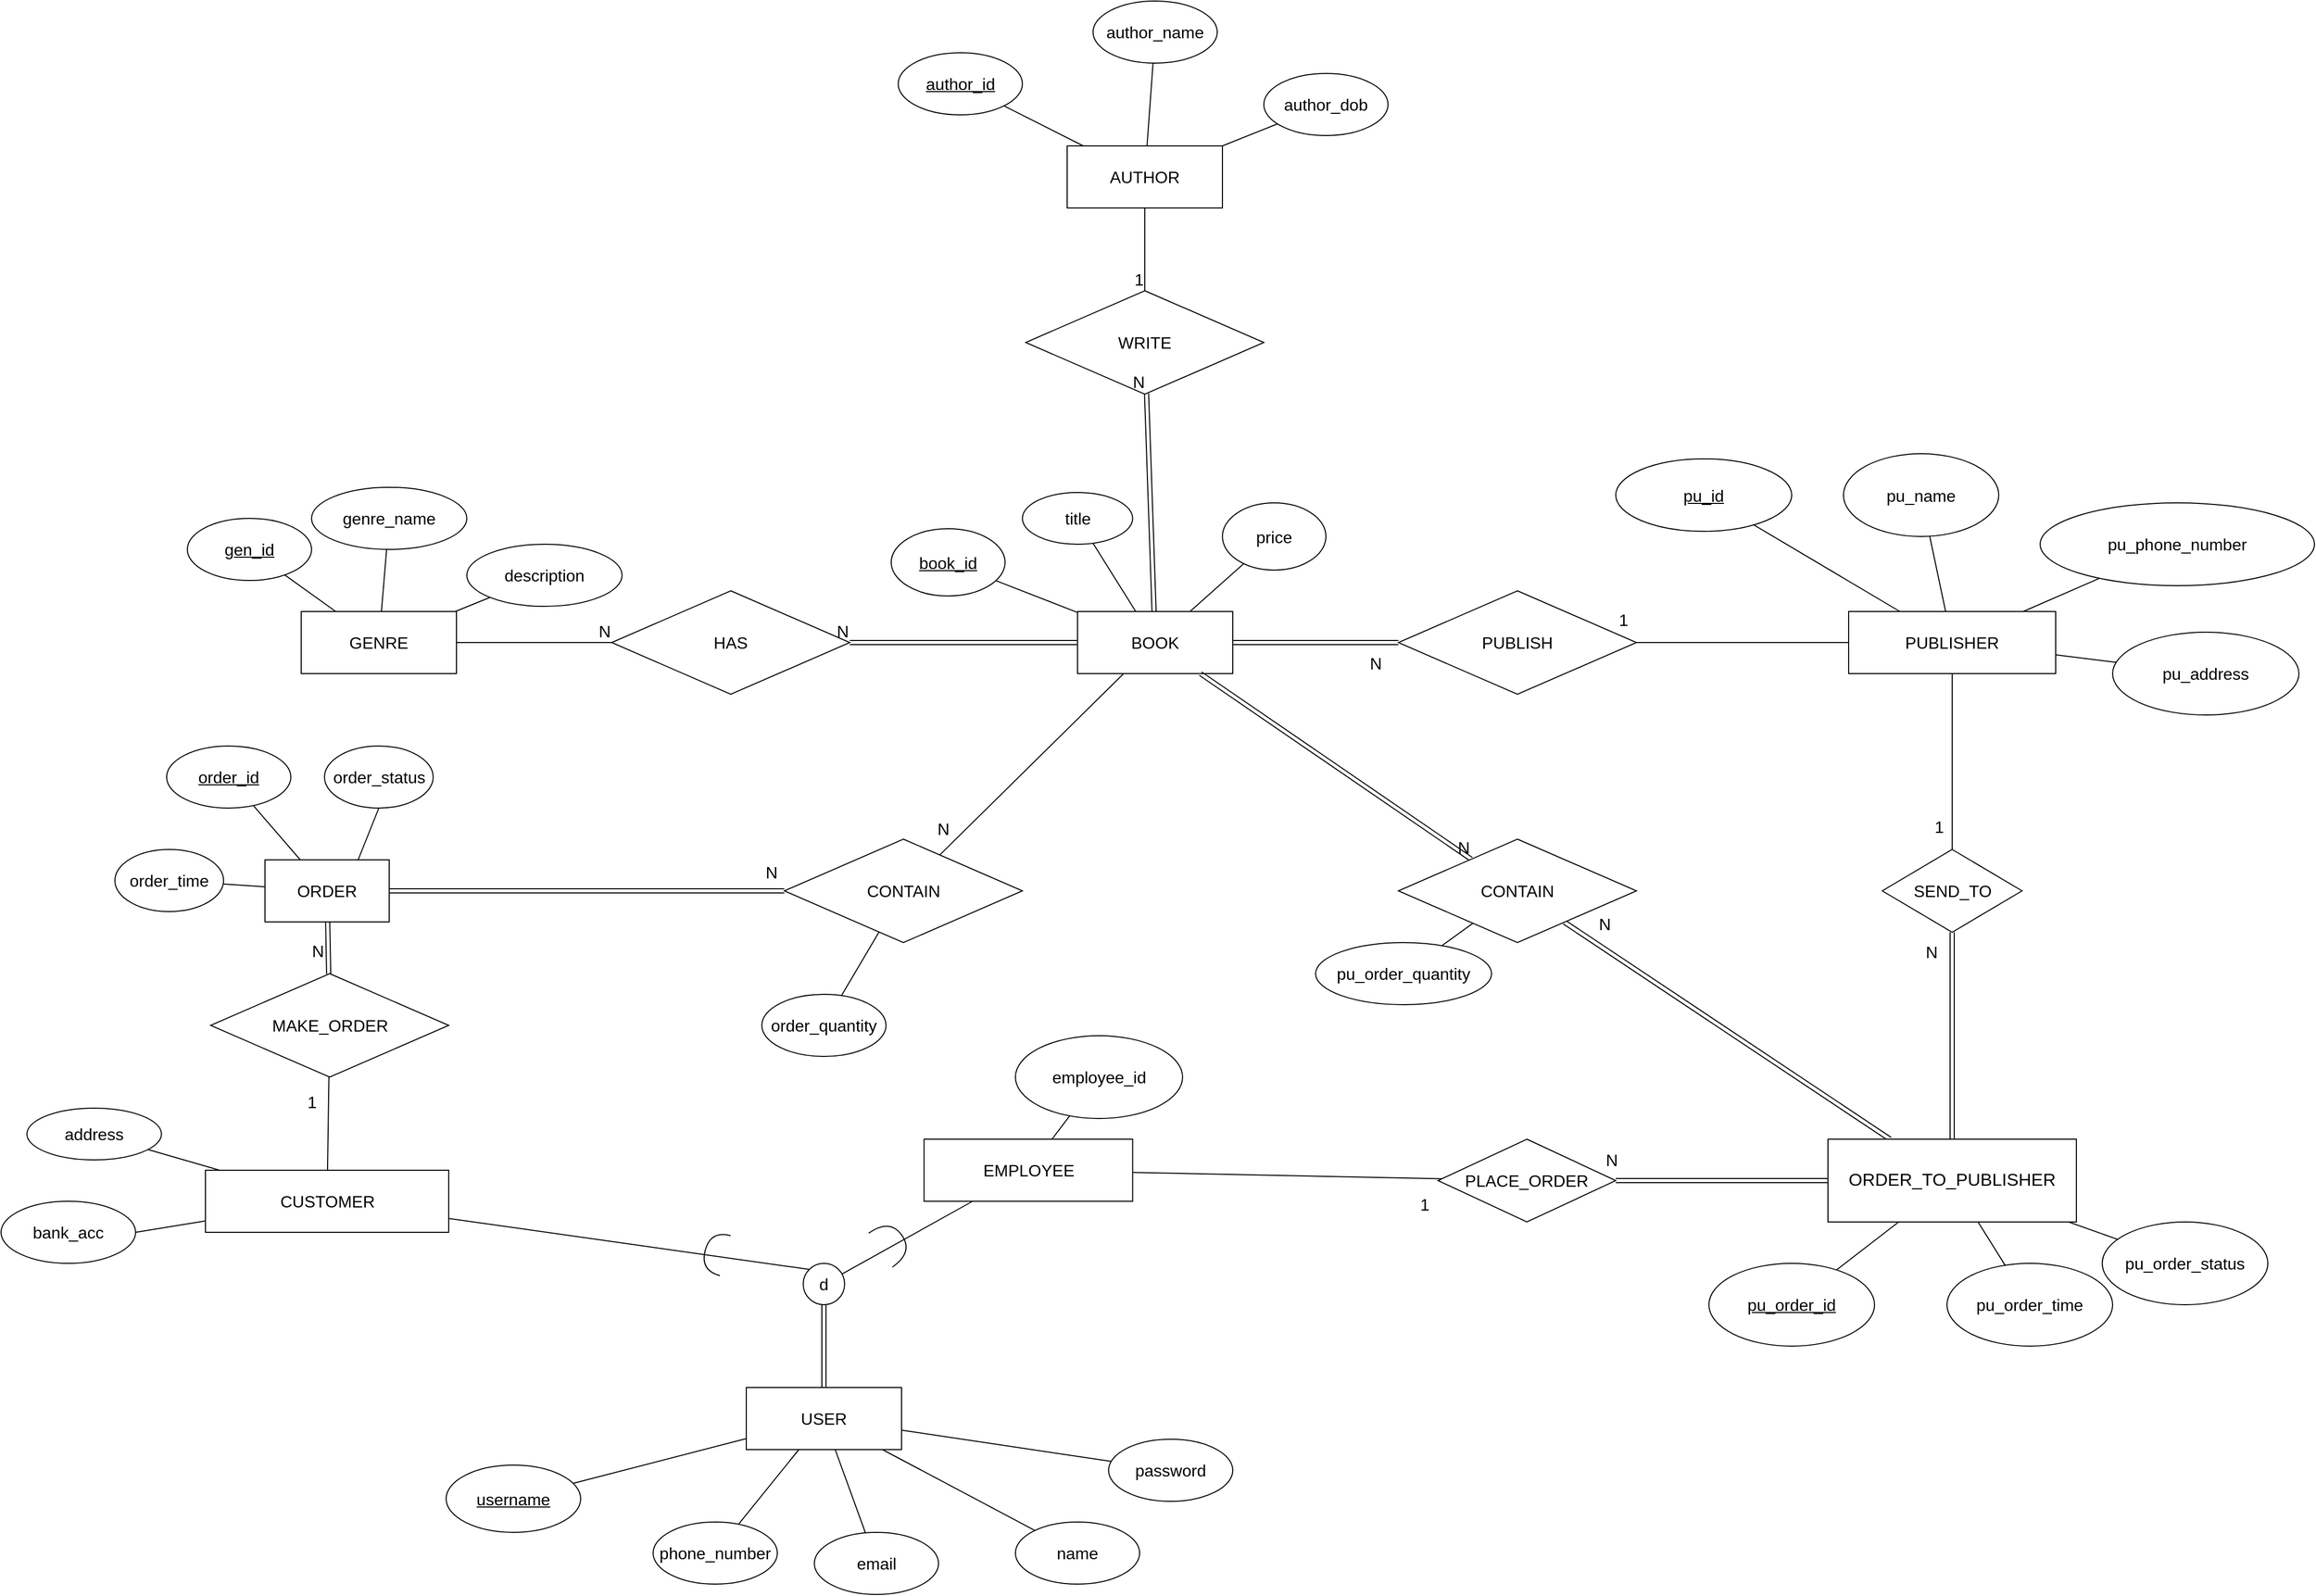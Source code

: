 <mxfile version="24.7.17">
  <diagram name="Page-1" id="CLlneZ40QcNzZ37yAoJ6">
    <mxGraphModel dx="6450" dy="3265" grid="1" gridSize="10" guides="1" tooltips="1" connect="1" arrows="1" fold="1" page="1" pageScale="1" pageWidth="850" pageHeight="1100" math="0" shadow="0">
      <root>
        <mxCell id="0" />
        <mxCell id="1" parent="0" />
        <mxCell id="etK1-6Y7ytb_AL0YdH5e-2" value="&lt;font style=&quot;font-size: 16px;&quot;&gt;BOOK&lt;/font&gt;" style="rounded=0;whiteSpace=wrap;html=1;fontSize=16;" parent="1" vertex="1">
          <mxGeometry x="-2720" y="-890" width="150" height="60" as="geometry" />
        </mxCell>
        <mxCell id="etK1-6Y7ytb_AL0YdH5e-3" value="&lt;u style=&quot;font-size: 16px;&quot;&gt;&lt;font style=&quot;font-size: 16px;&quot;&gt;book_id&lt;/font&gt;&lt;/u&gt;" style="ellipse;whiteSpace=wrap;html=1;fontSize=16;" parent="1" vertex="1">
          <mxGeometry x="-2900" y="-970" width="110" height="65" as="geometry" />
        </mxCell>
        <mxCell id="X86Ci_hZSHLNlB6S4itW-1" value="" style="endArrow=none;html=1;rounded=0;fontSize=16;" parent="1" source="etK1-6Y7ytb_AL0YdH5e-3" target="etK1-6Y7ytb_AL0YdH5e-2" edge="1">
          <mxGeometry width="50" height="50" relative="1" as="geometry">
            <mxPoint x="-2868.49" y="-830" as="sourcePoint" />
            <mxPoint x="-2818.49" y="-880" as="targetPoint" />
          </mxGeometry>
        </mxCell>
        <mxCell id="X86Ci_hZSHLNlB6S4itW-2" value="&lt;font style=&quot;font-size: 16px;&quot;&gt;title&lt;/font&gt;" style="ellipse;whiteSpace=wrap;html=1;fontSize=16;" parent="1" vertex="1">
          <mxGeometry x="-2773.25" y="-1005" width="106.51" height="50" as="geometry" />
        </mxCell>
        <mxCell id="X86Ci_hZSHLNlB6S4itW-3" value="" style="endArrow=none;html=1;rounded=0;fontSize=16;" parent="1" source="X86Ci_hZSHLNlB6S4itW-2" target="etK1-6Y7ytb_AL0YdH5e-2" edge="1">
          <mxGeometry width="50" height="50" relative="1" as="geometry">
            <mxPoint x="-2777.49" y="-979" as="sourcePoint" />
            <mxPoint x="-2698.49" y="-920" as="targetPoint" />
          </mxGeometry>
        </mxCell>
        <mxCell id="X86Ci_hZSHLNlB6S4itW-4" value="&lt;span style=&quot;font-size: 16px;&quot;&gt;price&lt;/span&gt;" style="ellipse;whiteSpace=wrap;html=1;fontSize=16;" parent="1" vertex="1">
          <mxGeometry x="-2580" y="-995" width="100" height="65" as="geometry" />
        </mxCell>
        <mxCell id="X86Ci_hZSHLNlB6S4itW-9" value="" style="endArrow=none;html=1;rounded=0;fontSize=16;" parent="1" source="X86Ci_hZSHLNlB6S4itW-4" target="etK1-6Y7ytb_AL0YdH5e-2" edge="1">
          <mxGeometry width="50" height="50" relative="1" as="geometry">
            <mxPoint x="-2678.49" y="-1010" as="sourcePoint" />
            <mxPoint x="-2660.49" y="-920" as="targetPoint" />
          </mxGeometry>
        </mxCell>
        <mxCell id="X86Ci_hZSHLNlB6S4itW-12" value="&lt;font style=&quot;font-size: 16px;&quot;&gt;AUTHOR&lt;/font&gt;" style="rounded=0;whiteSpace=wrap;html=1;fontSize=16;" parent="1" vertex="1">
          <mxGeometry x="-2730" y="-1340" width="150" height="60" as="geometry" />
        </mxCell>
        <mxCell id="MzxTkG-mtZ2UojvQ5B0x-26" style="edgeStyle=none;shape=connector;rounded=0;orthogonalLoop=1;jettySize=auto;html=1;strokeColor=default;align=center;verticalAlign=middle;fontFamily=Helvetica;fontSize=11;fontColor=default;labelBackgroundColor=default;endArrow=none;" parent="1" target="MzxTkG-mtZ2UojvQ5B0x-25" edge="1">
          <mxGeometry relative="1" as="geometry">
            <mxPoint x="-1790" y="-850" as="sourcePoint" />
          </mxGeometry>
        </mxCell>
        <mxCell id="X86Ci_hZSHLNlB6S4itW-13" value="&lt;font style=&quot;font-size: 16px;&quot;&gt;PUBLISHER&lt;/font&gt;" style="rounded=0;whiteSpace=wrap;html=1;fontSize=16;" parent="1" vertex="1">
          <mxGeometry x="-1975" y="-890" width="200" height="60" as="geometry" />
        </mxCell>
        <mxCell id="MzxTkG-mtZ2UojvQ5B0x-29" style="edgeStyle=none;shape=connector;rounded=0;orthogonalLoop=1;jettySize=auto;html=1;strokeColor=default;align=center;verticalAlign=middle;fontFamily=Helvetica;fontSize=11;fontColor=default;labelBackgroundColor=default;endArrow=none;" parent="1" source="X86Ci_hZSHLNlB6S4itW-14" target="MzxTkG-mtZ2UojvQ5B0x-28" edge="1">
          <mxGeometry relative="1" as="geometry" />
        </mxCell>
        <mxCell id="X86Ci_hZSHLNlB6S4itW-14" value="&lt;font style=&quot;font-size: 16px;&quot;&gt;GENRE&lt;/font&gt;" style="rounded=0;whiteSpace=wrap;html=1;fontSize=16;" parent="1" vertex="1">
          <mxGeometry x="-3470" y="-890" width="150" height="60" as="geometry" />
        </mxCell>
        <mxCell id="X86Ci_hZSHLNlB6S4itW-19" value="&lt;u style=&quot;font-size: 16px;&quot;&gt;&lt;font style=&quot;font-size: 16px;&quot;&gt;author_id&lt;/font&gt;&lt;/u&gt;" style="ellipse;whiteSpace=wrap;html=1;fontSize=16;" parent="1" vertex="1">
          <mxGeometry x="-2893.25" y="-1430" width="120" height="60" as="geometry" />
        </mxCell>
        <mxCell id="X86Ci_hZSHLNlB6S4itW-20" value="author_name" style="ellipse;whiteSpace=wrap;html=1;fontSize=16;" parent="1" vertex="1">
          <mxGeometry x="-2705" y="-1480" width="120" height="60" as="geometry" />
        </mxCell>
        <mxCell id="X86Ci_hZSHLNlB6S4itW-21" value="&lt;font style=&quot;font-size: 16px;&quot;&gt;author_dob&lt;/font&gt;" style="ellipse;whiteSpace=wrap;html=1;fontSize=16;" parent="1" vertex="1">
          <mxGeometry x="-2540" y="-1410" width="120" height="60" as="geometry" />
        </mxCell>
        <mxCell id="X86Ci_hZSHLNlB6S4itW-22" value="" style="endArrow=none;html=1;rounded=0;fontSize=16;" parent="1" source="X86Ci_hZSHLNlB6S4itW-19" target="X86Ci_hZSHLNlB6S4itW-12" edge="1">
          <mxGeometry width="50" height="50" relative="1" as="geometry">
            <mxPoint x="-1931.51" y="-1080" as="sourcePoint" />
            <mxPoint x="-1991.51" y="-1065" as="targetPoint" />
          </mxGeometry>
        </mxCell>
        <mxCell id="X86Ci_hZSHLNlB6S4itW-24" value="" style="endArrow=none;html=1;rounded=0;fontSize=16;" parent="1" source="X86Ci_hZSHLNlB6S4itW-20" target="X86Ci_hZSHLNlB6S4itW-12" edge="1">
          <mxGeometry width="50" height="50" relative="1" as="geometry">
            <mxPoint x="-1891.51" y="-920" as="sourcePoint" />
            <mxPoint x="-1801.51" y="-850" as="targetPoint" />
          </mxGeometry>
        </mxCell>
        <mxCell id="X86Ci_hZSHLNlB6S4itW-25" value="" style="endArrow=none;html=1;rounded=0;fontSize=16;" parent="1" source="X86Ci_hZSHLNlB6S4itW-21" target="X86Ci_hZSHLNlB6S4itW-12" edge="1">
          <mxGeometry width="50" height="50" relative="1" as="geometry">
            <mxPoint x="-1721.51" y="-930" as="sourcePoint" />
            <mxPoint x="-1724.51" y="-880" as="targetPoint" />
          </mxGeometry>
        </mxCell>
        <mxCell id="X86Ci_hZSHLNlB6S4itW-26" value="&lt;span style=&quot;font-size: 16px;&quot;&gt;&lt;u style=&quot;font-size: 16px;&quot;&gt;pu_id&lt;/u&gt;&lt;/span&gt;" style="ellipse;whiteSpace=wrap;html=1;fontSize=16;" parent="1" vertex="1">
          <mxGeometry x="-2200" y="-1037.5" width="170" height="70" as="geometry" />
        </mxCell>
        <mxCell id="X86Ci_hZSHLNlB6S4itW-27" value="" style="endArrow=none;html=1;rounded=0;fontSize=16;" parent="1" source="X86Ci_hZSHLNlB6S4itW-26" target="X86Ci_hZSHLNlB6S4itW-13" edge="1">
          <mxGeometry width="50" height="50" relative="1" as="geometry">
            <mxPoint x="-2801.75" y="-1750" as="sourcePoint" />
            <mxPoint x="-2711.75" y="-1680" as="targetPoint" />
          </mxGeometry>
        </mxCell>
        <mxCell id="X86Ci_hZSHLNlB6S4itW-28" value="&lt;font style=&quot;font-size: 16px;&quot;&gt;pu_name&lt;/font&gt;" style="ellipse;whiteSpace=wrap;html=1;fontSize=16;" parent="1" vertex="1">
          <mxGeometry x="-1980" y="-1042.5" width="150" height="80" as="geometry" />
        </mxCell>
        <mxCell id="X86Ci_hZSHLNlB6S4itW-29" value="&lt;font style=&quot;font-size: 16px;&quot;&gt;&lt;u style=&quot;font-size: 16px;&quot;&gt;gen_id&lt;/u&gt;&lt;/font&gt;" style="ellipse;whiteSpace=wrap;html=1;fontSize=16;" parent="1" vertex="1">
          <mxGeometry x="-3580" y="-980" width="120" height="60" as="geometry" />
        </mxCell>
        <mxCell id="X86Ci_hZSHLNlB6S4itW-30" value="&lt;span style=&quot;font-size: 16px;&quot;&gt;pu_phone_number&lt;/span&gt;" style="ellipse;whiteSpace=wrap;html=1;fontSize=16;" parent="1" vertex="1">
          <mxGeometry x="-1790" y="-995" width="265" height="80" as="geometry" />
        </mxCell>
        <mxCell id="X86Ci_hZSHLNlB6S4itW-33" value="" style="endArrow=none;html=1;rounded=0;fontSize=16;" parent="1" source="X86Ci_hZSHLNlB6S4itW-28" target="X86Ci_hZSHLNlB6S4itW-13" edge="1">
          <mxGeometry width="50" height="50" relative="1" as="geometry">
            <mxPoint x="-2776.75" y="-1370" as="sourcePoint" />
            <mxPoint x="-2721.75" y="-1390" as="targetPoint" />
          </mxGeometry>
        </mxCell>
        <mxCell id="X86Ci_hZSHLNlB6S4itW-34" value="" style="endArrow=none;html=1;rounded=0;fontSize=16;" parent="1" source="X86Ci_hZSHLNlB6S4itW-30" target="X86Ci_hZSHLNlB6S4itW-13" edge="1">
          <mxGeometry width="50" height="50" relative="1" as="geometry">
            <mxPoint x="-2060" y="-450" as="sourcePoint" />
            <mxPoint x="-2631.75" y="-1280" as="targetPoint" />
          </mxGeometry>
        </mxCell>
        <mxCell id="X86Ci_hZSHLNlB6S4itW-35" value="" style="endArrow=none;html=1;rounded=0;fontSize=16;" parent="1" source="X86Ci_hZSHLNlB6S4itW-29" target="X86Ci_hZSHLNlB6S4itW-14" edge="1">
          <mxGeometry width="50" height="50" relative="1" as="geometry">
            <mxPoint x="-3430" y="-1155" as="sourcePoint" />
            <mxPoint x="-3490" y="-1140" as="targetPoint" />
          </mxGeometry>
        </mxCell>
        <mxCell id="X86Ci_hZSHLNlB6S4itW-36" value="&lt;font style=&quot;font-size: 16px;&quot;&gt;description&lt;/font&gt;" style="ellipse;whiteSpace=wrap;html=1;fontSize=16;" parent="1" vertex="1">
          <mxGeometry x="-3310" y="-955" width="150" height="60" as="geometry" />
        </mxCell>
        <mxCell id="X86Ci_hZSHLNlB6S4itW-44" value="&lt;font style=&quot;font-size: 16px;&quot;&gt;WRITE&lt;/font&gt;" style="shape=rhombus;perimeter=rhombusPerimeter;whiteSpace=wrap;html=1;align=center;fontSize=16;" parent="1" vertex="1">
          <mxGeometry x="-2770" y="-1200" width="230" height="100" as="geometry" />
        </mxCell>
        <mxCell id="X86Ci_hZSHLNlB6S4itW-37" value="" style="endArrow=none;html=1;rounded=0;fontSize=16;" parent="1" source="X86Ci_hZSHLNlB6S4itW-36" target="X86Ci_hZSHLNlB6S4itW-14" edge="1">
          <mxGeometry width="50" height="50" relative="1" as="geometry">
            <mxPoint x="-3510" y="-937" as="sourcePoint" />
            <mxPoint x="-3450" y="-865" as="targetPoint" />
          </mxGeometry>
        </mxCell>
        <mxCell id="X86Ci_hZSHLNlB6S4itW-46" value="" style="endArrow=none;html=1;rounded=0;fontSize=16;" parent="1" source="X86Ci_hZSHLNlB6S4itW-12" target="X86Ci_hZSHLNlB6S4itW-44" edge="1">
          <mxGeometry relative="1" as="geometry">
            <mxPoint x="-2250" y="-680" as="sourcePoint" />
            <mxPoint x="-2090" y="-680" as="targetPoint" />
          </mxGeometry>
        </mxCell>
        <mxCell id="X86Ci_hZSHLNlB6S4itW-47" value="1" style="resizable=0;html=1;whiteSpace=wrap;align=right;verticalAlign=bottom;fontSize=16;" parent="X86Ci_hZSHLNlB6S4itW-46" connectable="0" vertex="1">
          <mxGeometry x="1" relative="1" as="geometry" />
        </mxCell>
        <mxCell id="X86Ci_hZSHLNlB6S4itW-48" value="" style="shape=link;html=1;rounded=0;fontSize=16;" parent="1" source="etK1-6Y7ytb_AL0YdH5e-2" target="X86Ci_hZSHLNlB6S4itW-44" edge="1">
          <mxGeometry relative="1" as="geometry">
            <mxPoint x="-2510" y="-630" as="sourcePoint" />
            <mxPoint x="-2350" y="-630" as="targetPoint" />
          </mxGeometry>
        </mxCell>
        <mxCell id="X86Ci_hZSHLNlB6S4itW-49" value="N" style="resizable=0;html=1;whiteSpace=wrap;align=right;verticalAlign=bottom;fontSize=16;" parent="X86Ci_hZSHLNlB6S4itW-48" connectable="0" vertex="1">
          <mxGeometry x="1" relative="1" as="geometry" />
        </mxCell>
        <mxCell id="Zm254rGA1JH3abEI71Ci-17" value="" style="endArrow=none;html=1;rounded=0;fontSize=16;" parent="1" source="MzxTkG-mtZ2UojvQ5B0x-8" target="Zm254rGA1JH3abEI71Ci-15" edge="1">
          <mxGeometry relative="1" as="geometry">
            <mxPoint x="-3507.227" y="-600" as="sourcePoint" />
            <mxPoint x="-3294.193" y="-480" as="targetPoint" />
          </mxGeometry>
        </mxCell>
        <mxCell id="Zm254rGA1JH3abEI71Ci-15" value="&lt;span style=&quot;font-size: 16px;&quot;&gt;&lt;span style=&quot;font-size: 16px;&quot;&gt;order_time&lt;/span&gt;&lt;/span&gt;" style="ellipse;whiteSpace=wrap;html=1;fontSize=16;" parent="1" vertex="1">
          <mxGeometry x="-3650" y="-660" width="105" height="60" as="geometry" />
        </mxCell>
        <mxCell id="Vw9iUM8nYpeJwZ6kVrFT-1" value="&lt;font style=&quot;font-size: 16px;&quot;&gt;PUBLISH&lt;/font&gt;" style="shape=rhombus;perimeter=rhombusPerimeter;whiteSpace=wrap;html=1;align=center;fontSize=16;" parent="1" vertex="1">
          <mxGeometry x="-2410" y="-910" width="230" height="100" as="geometry" />
        </mxCell>
        <mxCell id="Vw9iUM8nYpeJwZ6kVrFT-4" value="" style="endArrow=none;html=1;rounded=0;fontSize=16;" parent="1" source="X86Ci_hZSHLNlB6S4itW-13" target="Vw9iUM8nYpeJwZ6kVrFT-1" edge="1">
          <mxGeometry relative="1" as="geometry">
            <mxPoint x="-2580" y="-1290" as="sourcePoint" />
            <mxPoint x="-2840" y="-1270" as="targetPoint" />
          </mxGeometry>
        </mxCell>
        <mxCell id="Vw9iUM8nYpeJwZ6kVrFT-5" value="1" style="resizable=0;html=1;whiteSpace=wrap;align=right;verticalAlign=bottom;fontSize=16;" parent="Vw9iUM8nYpeJwZ6kVrFT-4" connectable="0" vertex="1">
          <mxGeometry x="1" relative="1" as="geometry">
            <mxPoint x="-7" y="-11" as="offset" />
          </mxGeometry>
        </mxCell>
        <mxCell id="Vw9iUM8nYpeJwZ6kVrFT-6" value="&lt;font style=&quot;font-size: 16px;&quot;&gt;HAS&lt;/font&gt;" style="shape=rhombus;perimeter=rhombusPerimeter;whiteSpace=wrap;html=1;align=center;fontSize=16;" parent="1" vertex="1">
          <mxGeometry x="-3170" y="-910" width="230" height="100" as="geometry" />
        </mxCell>
        <mxCell id="Vw9iUM8nYpeJwZ6kVrFT-7" value="" style="shape=link;html=1;rounded=0;exitX=0;exitY=0.5;exitDx=0;exitDy=0;fontSize=16;" parent="1" source="etK1-6Y7ytb_AL0YdH5e-2" target="Vw9iUM8nYpeJwZ6kVrFT-6" edge="1">
          <mxGeometry relative="1" as="geometry">
            <mxPoint x="-2635" y="-820" as="sourcePoint" />
            <mxPoint x="-2635" y="-770" as="targetPoint" />
          </mxGeometry>
        </mxCell>
        <mxCell id="Vw9iUM8nYpeJwZ6kVrFT-8" value="N" style="resizable=0;html=1;whiteSpace=wrap;align=right;verticalAlign=bottom;fontSize=16;" parent="Vw9iUM8nYpeJwZ6kVrFT-7" connectable="0" vertex="1">
          <mxGeometry x="1" relative="1" as="geometry" />
        </mxCell>
        <mxCell id="Vw9iUM8nYpeJwZ6kVrFT-12" value="" style="endArrow=none;html=1;rounded=0;exitX=1;exitY=0.5;exitDx=0;exitDy=0;entryX=0;entryY=0.5;entryDx=0;entryDy=0;fontSize=16;" parent="1" source="X86Ci_hZSHLNlB6S4itW-14" target="Vw9iUM8nYpeJwZ6kVrFT-6" edge="1">
          <mxGeometry relative="1" as="geometry">
            <mxPoint x="-3340" y="-650" as="sourcePoint" />
            <mxPoint x="-3180" y="-650" as="targetPoint" />
          </mxGeometry>
        </mxCell>
        <mxCell id="Vw9iUM8nYpeJwZ6kVrFT-13" value="N" style="resizable=0;html=1;whiteSpace=wrap;align=right;verticalAlign=bottom;fontSize=16;" parent="Vw9iUM8nYpeJwZ6kVrFT-12" connectable="0" vertex="1">
          <mxGeometry x="1" relative="1" as="geometry" />
        </mxCell>
        <mxCell id="Vw9iUM8nYpeJwZ6kVrFT-15" value="" style="shape=link;html=1;rounded=0;fontSize=16;" parent="1" source="etK1-6Y7ytb_AL0YdH5e-2" target="Vw9iUM8nYpeJwZ6kVrFT-1" edge="1">
          <mxGeometry relative="1" as="geometry">
            <mxPoint x="-2780" y="-950" as="sourcePoint" />
            <mxPoint x="-2620" y="-950" as="targetPoint" />
          </mxGeometry>
        </mxCell>
        <mxCell id="Vw9iUM8nYpeJwZ6kVrFT-16" value="N" style="resizable=0;html=1;whiteSpace=wrap;align=right;verticalAlign=bottom;fontSize=16;" parent="Vw9iUM8nYpeJwZ6kVrFT-15" connectable="0" vertex="1">
          <mxGeometry x="1" relative="1" as="geometry">
            <mxPoint x="-15" y="31" as="offset" />
          </mxGeometry>
        </mxCell>
        <mxCell id="Vw9iUM8nYpeJwZ6kVrFT-22" value="" style="shape=link;html=1;rounded=0;fontSize=16;" parent="1" source="MzxTkG-mtZ2UojvQ5B0x-8" target="MzxTkG-mtZ2UojvQ5B0x-14" edge="1">
          <mxGeometry relative="1" as="geometry">
            <mxPoint x="-3414.938" y="-600" as="sourcePoint" />
            <mxPoint x="-3439.048" y="-508.095" as="targetPoint" />
          </mxGeometry>
        </mxCell>
        <mxCell id="Vw9iUM8nYpeJwZ6kVrFT-23" value="N" style="resizable=0;html=1;whiteSpace=wrap;align=right;verticalAlign=bottom;fontSize=16;" parent="Vw9iUM8nYpeJwZ6kVrFT-22" connectable="0" vertex="1">
          <mxGeometry x="1" relative="1" as="geometry">
            <mxPoint x="-3" y="-11" as="offset" />
          </mxGeometry>
        </mxCell>
        <mxCell id="Vw9iUM8nYpeJwZ6kVrFT-25" value="" style="endArrow=none;html=1;rounded=0;fontSize=16;" parent="1" source="X86Ci_hZSHLNlB6S4itW-16" target="MzxTkG-mtZ2UojvQ5B0x-14" edge="1">
          <mxGeometry relative="1" as="geometry">
            <mxPoint x="-3423.36" y="-360" as="sourcePoint" />
            <mxPoint x="-3445" y="-430" as="targetPoint" />
          </mxGeometry>
        </mxCell>
        <mxCell id="Vw9iUM8nYpeJwZ6kVrFT-26" value="1" style="resizable=0;html=1;whiteSpace=wrap;align=right;verticalAlign=bottom;fontSize=16;" parent="Vw9iUM8nYpeJwZ6kVrFT-25" connectable="0" vertex="1">
          <mxGeometry x="1" relative="1" as="geometry">
            <mxPoint x="-10" y="36" as="offset" />
          </mxGeometry>
        </mxCell>
        <mxCell id="Vw9iUM8nYpeJwZ6kVrFT-29" value="&lt;font style=&quot;font-size: 16px;&quot;&gt;CONTAIN&lt;/font&gt;" style="shape=rhombus;perimeter=rhombusPerimeter;whiteSpace=wrap;html=1;align=center;fontSize=16;" parent="1" vertex="1">
          <mxGeometry x="-3003.25" y="-670" width="230" height="100" as="geometry" />
        </mxCell>
        <mxCell id="X86Ci_hZSHLNlB6S4itW-15" value="&lt;font style=&quot;font-size: 16px;&quot;&gt;USER&lt;/font&gt;" style="rounded=0;whiteSpace=wrap;html=1;fontSize=16;" parent="1" vertex="1">
          <mxGeometry x="-3040" y="-140" width="150" height="60" as="geometry" />
        </mxCell>
        <mxCell id="X86Ci_hZSHLNlB6S4itW-16" value="&lt;font style=&quot;font-size: 16px;&quot;&gt;CUSTOMER&lt;/font&gt;" style="rounded=0;whiteSpace=wrap;html=1;fontSize=16;" parent="1" vertex="1">
          <mxGeometry x="-3562.5" y="-350" width="235" height="60" as="geometry" />
        </mxCell>
        <mxCell id="X86Ci_hZSHLNlB6S4itW-17" value="&lt;font style=&quot;font-size: 16px;&quot;&gt;EMPLOYEE&lt;/font&gt;" style="rounded=0;whiteSpace=wrap;html=1;fontSize=16;" parent="1" vertex="1">
          <mxGeometry x="-2868.25" y="-380" width="201.51" height="60" as="geometry" />
        </mxCell>
        <mxCell id="X86Ci_hZSHLNlB6S4itW-38" value="&lt;font style=&quot;font-size: 16px;&quot;&gt;&lt;u style=&quot;font-size: 16px;&quot;&gt;username&lt;/u&gt;&lt;/font&gt;" style="ellipse;whiteSpace=wrap;html=1;fontSize=16;" parent="1" vertex="1">
          <mxGeometry x="-3330" y="-65" width="130" height="65" as="geometry" />
        </mxCell>
        <mxCell id="Zm254rGA1JH3abEI71Ci-2" value="d" style="ellipse;whiteSpace=wrap;html=1;aspect=fixed;fontSize=16;" parent="1" vertex="1">
          <mxGeometry x="-2985" y="-260" width="40" height="40" as="geometry" />
        </mxCell>
        <mxCell id="5epYyMJ4hozOKAAbFTuN-10" value="employee_id" style="ellipse;whiteSpace=wrap;html=1;align=center;fontStyle=0;fontSize=16;" parent="1" vertex="1">
          <mxGeometry x="-2780" y="-480" width="161.51" height="80" as="geometry" />
        </mxCell>
        <mxCell id="X86Ci_hZSHLNlB6S4itW-42" value="&lt;font style=&quot;font-size: 16px;&quot;&gt;name&lt;/font&gt;" style="ellipse;whiteSpace=wrap;html=1;fontSize=16;" parent="1" vertex="1">
          <mxGeometry x="-2780" y="-10" width="120" height="60" as="geometry" />
        </mxCell>
        <mxCell id="X86Ci_hZSHLNlB6S4itW-43" value="&lt;font style=&quot;font-size: 16px;&quot;&gt;password&lt;/font&gt;" style="ellipse;whiteSpace=wrap;html=1;fontSize=16;" parent="1" vertex="1">
          <mxGeometry x="-2690" y="-90" width="120" height="60" as="geometry" />
        </mxCell>
        <mxCell id="5epYyMJ4hozOKAAbFTuN-14" value="bank_acc" style="ellipse;whiteSpace=wrap;html=1;align=center;fontSize=16;" parent="1" vertex="1">
          <mxGeometry x="-3760" y="-320" width="130" height="60" as="geometry" />
        </mxCell>
        <mxCell id="Zm254rGA1JH3abEI71Ci-7" value="" style="endArrow=none;html=1;rounded=0;fontSize=16;startSize=8;endSize=8;curved=1;" parent="1" source="X86Ci_hZSHLNlB6S4itW-15" target="X86Ci_hZSHLNlB6S4itW-38" edge="1">
          <mxGeometry width="50" height="50" relative="1" as="geometry">
            <mxPoint x="-2966" y="-224" as="sourcePoint" />
            <mxPoint x="-3100" y="-310" as="targetPoint" />
          </mxGeometry>
        </mxCell>
        <mxCell id="Zm254rGA1JH3abEI71Ci-8" value="" style="endArrow=none;html=1;rounded=0;fontSize=16;startSize=8;endSize=8;curved=1;" parent="1" source="X86Ci_hZSHLNlB6S4itW-15" target="MzxTkG-mtZ2UojvQ5B0x-1" edge="1">
          <mxGeometry width="50" height="50" relative="1" as="geometry">
            <mxPoint x="-3030" y="-70" as="sourcePoint" />
            <mxPoint x="-3053.281" y="-13.621" as="targetPoint" />
          </mxGeometry>
        </mxCell>
        <mxCell id="Zm254rGA1JH3abEI71Ci-9" value="" style="endArrow=none;html=1;rounded=0;fontSize=16;startSize=8;endSize=8;curved=1;" parent="1" source="X86Ci_hZSHLNlB6S4itW-15" target="MzxTkG-mtZ2UojvQ5B0x-3" edge="1">
          <mxGeometry width="50" height="50" relative="1" as="geometry">
            <mxPoint x="-3020" y="-60" as="sourcePoint" />
            <mxPoint x="-2916.953" y="-18.778" as="targetPoint" />
          </mxGeometry>
        </mxCell>
        <mxCell id="Zm254rGA1JH3abEI71Ci-4" value="" style="endArrow=none;html=1;rounded=0;fontSize=16;curved=1;shape=link;" parent="1" source="X86Ci_hZSHLNlB6S4itW-15" target="Zm254rGA1JH3abEI71Ci-2" edge="1">
          <mxGeometry width="50" height="50" relative="1" as="geometry">
            <mxPoint x="-2990" y="-130" as="sourcePoint" />
            <mxPoint x="-2940" y="-180" as="targetPoint" />
          </mxGeometry>
        </mxCell>
        <mxCell id="Zm254rGA1JH3abEI71Ci-5" value="" style="endArrow=none;html=1;rounded=0;fontSize=16;startSize=8;endSize=8;curved=1;exitX=0;exitY=0;exitDx=0;exitDy=0;" parent="1" source="Zm254rGA1JH3abEI71Ci-2" target="X86Ci_hZSHLNlB6S4itW-16" edge="1">
          <mxGeometry width="50" height="50" relative="1" as="geometry">
            <mxPoint x="-3096.41" y="-205" as="sourcePoint" />
            <mxPoint x="-3094.41" y="-275" as="targetPoint" />
          </mxGeometry>
        </mxCell>
        <mxCell id="5epYyMJ4hozOKAAbFTuN-13" value="address" style="ellipse;whiteSpace=wrap;html=1;align=center;fontSize=16;" parent="1" vertex="1">
          <mxGeometry x="-3735" y="-410" width="130" height="50" as="geometry" />
        </mxCell>
        <mxCell id="5epYyMJ4hozOKAAbFTuN-11" value="" style="endArrow=none;html=1;rounded=0;fontSize=16;" parent="1" source="X86Ci_hZSHLNlB6S4itW-17" target="5epYyMJ4hozOKAAbFTuN-10" edge="1">
          <mxGeometry relative="1" as="geometry">
            <mxPoint x="-2948" y="-256" as="sourcePoint" />
            <mxPoint x="-2660" y="-400" as="targetPoint" />
          </mxGeometry>
        </mxCell>
        <mxCell id="Zm254rGA1JH3abEI71Ci-10" value="" style="endArrow=none;html=1;rounded=0;fontSize=16;startSize=8;endSize=8;curved=1;" parent="1" source="X86Ci_hZSHLNlB6S4itW-15" target="X86Ci_hZSHLNlB6S4itW-42" edge="1">
          <mxGeometry width="50" height="50" relative="1" as="geometry">
            <mxPoint x="-3010" y="-50" as="sourcePoint" />
            <mxPoint x="-3157" y="-9" as="targetPoint" />
          </mxGeometry>
        </mxCell>
        <mxCell id="Zm254rGA1JH3abEI71Ci-11" value="" style="endArrow=none;html=1;rounded=0;fontSize=16;startSize=8;endSize=8;curved=1;" parent="1" source="X86Ci_hZSHLNlB6S4itW-15" target="X86Ci_hZSHLNlB6S4itW-43" edge="1">
          <mxGeometry width="50" height="50" relative="1" as="geometry">
            <mxPoint x="-3000" y="-40" as="sourcePoint" />
            <mxPoint x="-3147" y="1" as="targetPoint" />
          </mxGeometry>
        </mxCell>
        <mxCell id="q8tnT3m77F52UBUCL55C-3" value="" style="endArrow=none;html=1;rounded=0;fontSize=16;" parent="1" source="X86Ci_hZSHLNlB6S4itW-16" target="5epYyMJ4hozOKAAbFTuN-13" edge="1">
          <mxGeometry relative="1" as="geometry">
            <mxPoint x="-2936" y="-350" as="sourcePoint" />
            <mxPoint x="-2912" y="-390" as="targetPoint" />
          </mxGeometry>
        </mxCell>
        <mxCell id="q8tnT3m77F52UBUCL55C-4" value="" style="endArrow=none;html=1;rounded=0;fontSize=16;entryX=1;entryY=0.5;entryDx=0;entryDy=0;" parent="1" source="X86Ci_hZSHLNlB6S4itW-16" target="5epYyMJ4hozOKAAbFTuN-14" edge="1">
          <mxGeometry relative="1" as="geometry">
            <mxPoint x="-2926" y="-340" as="sourcePoint" />
            <mxPoint x="-3620.986" y="-315.204" as="targetPoint" />
          </mxGeometry>
        </mxCell>
        <mxCell id="Vw9iUM8nYpeJwZ6kVrFT-35" value="" style="shape=requiredInterface;html=1;verticalLabelPosition=bottom;sketch=0;rotation=-165;fontSize=16;" parent="1" vertex="1">
          <mxGeometry x="-3080" y="-290" width="20" height="40" as="geometry" />
        </mxCell>
        <mxCell id="Vw9iUM8nYpeJwZ6kVrFT-36" value="" style="shape=requiredInterface;html=1;verticalLabelPosition=bottom;sketch=0;rotation=-35;fontSize=16;" parent="1" vertex="1">
          <mxGeometry x="-2912.5" y="-300" width="25" height="40" as="geometry" />
        </mxCell>
        <mxCell id="Vw9iUM8nYpeJwZ6kVrFT-37" value="" style="endArrow=none;html=1;rounded=0;fontSize=16;startSize=8;endSize=8;curved=1;" parent="1" source="X86Ci_hZSHLNlB6S4itW-17" target="Zm254rGA1JH3abEI71Ci-2" edge="1">
          <mxGeometry width="50" height="50" relative="1" as="geometry">
            <mxPoint x="-6228" y="-765" as="sourcePoint" />
            <mxPoint x="-6348" y="-695" as="targetPoint" />
          </mxGeometry>
        </mxCell>
        <mxCell id="JIwol5em7WgtJgifv4zT-39" value="" style="endArrow=none;html=1;rounded=0;fontSize=16;" parent="1" source="X86Ci_hZSHLNlB6S4itW-17" target="MzxTkG-mtZ2UojvQ5B0x-16" edge="1">
          <mxGeometry relative="1" as="geometry">
            <mxPoint x="-3155" y="-370" as="sourcePoint" />
            <mxPoint x="-2345" y="-350" as="targetPoint" />
          </mxGeometry>
        </mxCell>
        <mxCell id="JIwol5em7WgtJgifv4zT-40" value="1" style="resizable=0;html=1;whiteSpace=wrap;align=right;verticalAlign=bottom;fontSize=16;" parent="JIwol5em7WgtJgifv4zT-39" connectable="0" vertex="1">
          <mxGeometry x="1" relative="1" as="geometry">
            <mxPoint x="-10" y="36" as="offset" />
          </mxGeometry>
        </mxCell>
        <mxCell id="JIwol5em7WgtJgifv4zT-41" value="" style="shape=link;html=1;rounded=0;fontSize=16;" parent="1" source="MzxTkG-mtZ2UojvQ5B0x-17" target="MzxTkG-mtZ2UojvQ5B0x-16" edge="1">
          <mxGeometry relative="1" as="geometry">
            <mxPoint x="-2000" y="-347" as="sourcePoint" />
            <mxPoint x="-2054.163" y="-351.411" as="targetPoint" />
          </mxGeometry>
        </mxCell>
        <mxCell id="JIwol5em7WgtJgifv4zT-42" value="N" style="resizable=0;html=1;whiteSpace=wrap;align=right;verticalAlign=bottom;fontSize=16;" parent="JIwol5em7WgtJgifv4zT-41" connectable="0" vertex="1">
          <mxGeometry x="1" relative="1" as="geometry">
            <mxPoint x="3" y="-9" as="offset" />
          </mxGeometry>
        </mxCell>
        <mxCell id="Vfx2BcKKk_G0apD7Leh3-4" value="" style="endArrow=none;html=1;rounded=0;fontSize=16;entryX=0.5;entryY=0;entryDx=0;entryDy=0;" parent="1" source="X86Ci_hZSHLNlB6S4itW-13" target="MzxTkG-mtZ2UojvQ5B0x-23" edge="1">
          <mxGeometry relative="1" as="geometry">
            <mxPoint x="-2311.75" y="-1210" as="sourcePoint" />
            <mxPoint x="-1868.131" y="-664.136" as="targetPoint" />
          </mxGeometry>
        </mxCell>
        <mxCell id="Vfx2BcKKk_G0apD7Leh3-5" value="1" style="resizable=0;html=1;whiteSpace=wrap;align=right;verticalAlign=bottom;fontSize=16;" parent="Vfx2BcKKk_G0apD7Leh3-4" connectable="0" vertex="1">
          <mxGeometry x="1" relative="1" as="geometry">
            <mxPoint x="-7" y="-11" as="offset" />
          </mxGeometry>
        </mxCell>
        <mxCell id="Vfx2BcKKk_G0apD7Leh3-7" value="&lt;font style=&quot;font-size: 16px;&quot;&gt;pu_order_time&lt;/font&gt;" style="ellipse;whiteSpace=wrap;html=1;align=center;fontSize=16;" parent="1" vertex="1">
          <mxGeometry x="-1880" y="-260" width="160" height="80" as="geometry" />
        </mxCell>
        <mxCell id="Vfx2BcKKk_G0apD7Leh3-9" value="&lt;span style=&quot;font-size: 16px;&quot;&gt;pu_order_status&lt;/span&gt;" style="ellipse;whiteSpace=wrap;html=1;align=center;fontSize=16;" parent="1" vertex="1">
          <mxGeometry x="-1730" y="-300" width="160" height="80" as="geometry" />
        </mxCell>
        <mxCell id="Vfx2BcKKk_G0apD7Leh3-10" value="" style="endArrow=none;html=1;rounded=0;fontSize=16;" parent="1" source="MzxTkG-mtZ2UojvQ5B0x-15" target="MzxTkG-mtZ2UojvQ5B0x-17" edge="1">
          <mxGeometry relative="1" as="geometry">
            <mxPoint x="-1403.788" y="-195.611" as="sourcePoint" />
            <mxPoint x="-1893.2" y="-320" as="targetPoint" />
          </mxGeometry>
        </mxCell>
        <mxCell id="Vfx2BcKKk_G0apD7Leh3-11" value="" style="endArrow=none;html=1;rounded=0;fontSize=16;" parent="1" source="Vfx2BcKKk_G0apD7Leh3-7" target="MzxTkG-mtZ2UojvQ5B0x-17" edge="1">
          <mxGeometry relative="1" as="geometry">
            <mxPoint x="-1398" y="-213" as="sourcePoint" />
            <mxPoint x="-1866.5" y="-380" as="targetPoint" />
          </mxGeometry>
        </mxCell>
        <mxCell id="Vfx2BcKKk_G0apD7Leh3-13" value="" style="endArrow=none;html=1;rounded=0;fontSize=16;" parent="1" source="Vfx2BcKKk_G0apD7Leh3-9" target="MzxTkG-mtZ2UojvQ5B0x-17" edge="1">
          <mxGeometry relative="1" as="geometry">
            <mxPoint x="-1012" y="-186" as="sourcePoint" />
            <mxPoint x="-1733" y="-329" as="targetPoint" />
          </mxGeometry>
        </mxCell>
        <mxCell id="KTHh3J1ZB5q0eNKwWqRB-16" value="" style="endArrow=none;html=1;rounded=0;fontSize=16;" parent="1" source="MzxTkG-mtZ2UojvQ5B0x-8" target="MzxTkG-mtZ2UojvQ5B0x-7" edge="1">
          <mxGeometry relative="1" as="geometry">
            <mxPoint x="-3423.333" y="-660" as="sourcePoint" />
            <mxPoint x="-3454" y="-690" as="targetPoint" />
          </mxGeometry>
        </mxCell>
        <mxCell id="Vfx2BcKKk_G0apD7Leh3-26" value="" style="shape=link;html=1;rounded=0;fontSize=16;" parent="1" source="etK1-6Y7ytb_AL0YdH5e-2" target="MzxTkG-mtZ2UojvQ5B0x-18" edge="1">
          <mxGeometry relative="1" as="geometry">
            <mxPoint x="-2120" y="-690" as="sourcePoint" />
            <mxPoint x="-2342.402" y="-640.726" as="targetPoint" />
          </mxGeometry>
        </mxCell>
        <mxCell id="Vfx2BcKKk_G0apD7Leh3-27" value="N" style="resizable=0;html=1;whiteSpace=wrap;align=right;verticalAlign=bottom;fontSize=16;" parent="Vfx2BcKKk_G0apD7Leh3-26" connectable="0" vertex="1">
          <mxGeometry x="1" relative="1" as="geometry" />
        </mxCell>
        <mxCell id="Vfx2BcKKk_G0apD7Leh3-35" value="" style="shape=link;html=1;rounded=0;fontSize=16;" parent="1" source="MzxTkG-mtZ2UojvQ5B0x-17" target="MzxTkG-mtZ2UojvQ5B0x-23" edge="1">
          <mxGeometry relative="1" as="geometry">
            <mxPoint x="-1866.5" y="-380" as="sourcePoint" />
            <mxPoint x="-1867.079" y="-575.307" as="targetPoint" />
          </mxGeometry>
        </mxCell>
        <mxCell id="Vfx2BcKKk_G0apD7Leh3-36" value="N" style="resizable=0;html=1;whiteSpace=wrap;align=right;verticalAlign=bottom;fontSize=16;" parent="Vfx2BcKKk_G0apD7Leh3-35" connectable="0" vertex="1">
          <mxGeometry x="1" relative="1" as="geometry">
            <mxPoint x="-13" y="30" as="offset" />
          </mxGeometry>
        </mxCell>
        <mxCell id="Vfx2BcKKk_G0apD7Leh3-53" value="N" style="shape=link;html=1;rounded=0;fontSize=16;width=4.118;" parent="1" source="MzxTkG-mtZ2UojvQ5B0x-17" target="MzxTkG-mtZ2UojvQ5B0x-18" edge="1">
          <mxGeometry x="0.826" y="-20" relative="1" as="geometry">
            <mxPoint x="-2000" y="-380" as="sourcePoint" />
            <mxPoint x="-2252.794" y="-581.457" as="targetPoint" />
            <mxPoint as="offset" />
          </mxGeometry>
        </mxCell>
        <mxCell id="Vfx2BcKKk_G0apD7Leh3-54" value="1" style="resizable=0;html=1;whiteSpace=wrap;align=right;verticalAlign=bottom;fontSize=16;" parent="Vfx2BcKKk_G0apD7Leh3-53" connectable="0" vertex="1">
          <mxGeometry x="1" relative="1" as="geometry" />
        </mxCell>
        <mxCell id="MzxTkG-mtZ2UojvQ5B0x-1" value="phone_number" style="ellipse;whiteSpace=wrap;html=1;fontSize=16;" parent="1" vertex="1">
          <mxGeometry x="-3130" y="-10" width="120" height="60" as="geometry" />
        </mxCell>
        <mxCell id="MzxTkG-mtZ2UojvQ5B0x-3" value="email" style="ellipse;whiteSpace=wrap;html=1;fontSize=16;" parent="1" vertex="1">
          <mxGeometry x="-2974.26" width="120" height="60" as="geometry" />
        </mxCell>
        <mxCell id="MzxTkG-mtZ2UojvQ5B0x-7" value="order_id" style="ellipse;whiteSpace=wrap;html=1;fontSize=16;fontStyle=4" parent="1" vertex="1">
          <mxGeometry x="-3600" y="-760" width="120" height="60" as="geometry" />
        </mxCell>
        <mxCell id="MzxTkG-mtZ2UojvQ5B0x-8" value="&lt;font style=&quot;font-size: 16px;&quot;&gt;ORDER&lt;/font&gt;" style="rounded=0;whiteSpace=wrap;html=1;" parent="1" vertex="1">
          <mxGeometry x="-3505" y="-650" width="120" height="60" as="geometry" />
        </mxCell>
        <mxCell id="MzxTkG-mtZ2UojvQ5B0x-10" value="&lt;font style=&quot;font-size: 16px;&quot;&gt;N&lt;/font&gt;" style="endArrow=none;html=1;rounded=0;" parent="1" source="Vw9iUM8nYpeJwZ6kVrFT-29" target="etK1-6Y7ytb_AL0YdH5e-2" edge="1">
          <mxGeometry x="-0.84" y="16" width="50" height="50" relative="1" as="geometry">
            <mxPoint x="-3120" y="-610" as="sourcePoint" />
            <mxPoint x="-3070" y="-660" as="targetPoint" />
            <mxPoint as="offset" />
          </mxGeometry>
        </mxCell>
        <mxCell id="MzxTkG-mtZ2UojvQ5B0x-11" value="N" style="shape=link;html=1;rounded=0;fontSize=16;" parent="1" source="MzxTkG-mtZ2UojvQ5B0x-8" target="Vw9iUM8nYpeJwZ6kVrFT-29" edge="1">
          <mxGeometry x="0.934" y="18" width="100" relative="1" as="geometry">
            <mxPoint x="-3140" y="-630" as="sourcePoint" />
            <mxPoint x="-3040" y="-630" as="targetPoint" />
            <mxPoint as="offset" />
          </mxGeometry>
        </mxCell>
        <mxCell id="MzxTkG-mtZ2UojvQ5B0x-12" value="order_quantity" style="ellipse;whiteSpace=wrap;html=1;fontSize=16;" parent="1" vertex="1">
          <mxGeometry x="-3025" y="-520" width="120" height="60" as="geometry" />
        </mxCell>
        <mxCell id="MzxTkG-mtZ2UojvQ5B0x-13" value="" style="endArrow=none;html=1;rounded=0;" parent="1" source="MzxTkG-mtZ2UojvQ5B0x-12" target="Vw9iUM8nYpeJwZ6kVrFT-29" edge="1">
          <mxGeometry width="50" height="50" relative="1" as="geometry">
            <mxPoint x="-3060" y="-620" as="sourcePoint" />
            <mxPoint x="-3010" y="-670" as="targetPoint" />
          </mxGeometry>
        </mxCell>
        <mxCell id="MzxTkG-mtZ2UojvQ5B0x-14" value="MAKE_ORDER" style="shape=rhombus;perimeter=rhombusPerimeter;whiteSpace=wrap;html=1;align=center;fontSize=16;" parent="1" vertex="1">
          <mxGeometry x="-3557.5" y="-540" width="230" height="100" as="geometry" />
        </mxCell>
        <mxCell id="MzxTkG-mtZ2UojvQ5B0x-15" value="pu_order_id" style="ellipse;whiteSpace=wrap;html=1;align=center;fontSize=16;fontStyle=4" parent="1" vertex="1">
          <mxGeometry x="-2110" y="-260" width="160" height="80" as="geometry" />
        </mxCell>
        <mxCell id="MzxTkG-mtZ2UojvQ5B0x-16" value="&lt;font style=&quot;font-size: 16px;&quot;&gt;PLACE_ORDER&lt;/font&gt;" style="rhombus;whiteSpace=wrap;html=1;" parent="1" vertex="1">
          <mxGeometry x="-2371.75" y="-380" width="171.75" height="80" as="geometry" />
        </mxCell>
        <mxCell id="MzxTkG-mtZ2UojvQ5B0x-17" value="ORDER_TO_PUBLISHER" style="rounded=0;whiteSpace=wrap;html=1;fontSize=17;" parent="1" vertex="1">
          <mxGeometry x="-1995" y="-380" width="240" height="80" as="geometry" />
        </mxCell>
        <mxCell id="MzxTkG-mtZ2UojvQ5B0x-18" value="CONTAIN" style="shape=rhombus;perimeter=rhombusPerimeter;whiteSpace=wrap;html=1;align=center;fontSize=16;" parent="1" vertex="1">
          <mxGeometry x="-2410" y="-670" width="230" height="100" as="geometry" />
        </mxCell>
        <mxCell id="MzxTkG-mtZ2UojvQ5B0x-19" value="pu_order_quantity" style="ellipse;whiteSpace=wrap;html=1;fontSize=16;" parent="1" vertex="1">
          <mxGeometry x="-2490" y="-570" width="170" height="60" as="geometry" />
        </mxCell>
        <mxCell id="MzxTkG-mtZ2UojvQ5B0x-22" value="" style="endArrow=none;html=1;rounded=0;" parent="1" source="MzxTkG-mtZ2UojvQ5B0x-19" target="MzxTkG-mtZ2UojvQ5B0x-18" edge="1">
          <mxGeometry width="50" height="50" relative="1" as="geometry">
            <mxPoint x="-2360" y="-560" as="sourcePoint" />
            <mxPoint x="-2310" y="-610" as="targetPoint" />
          </mxGeometry>
        </mxCell>
        <mxCell id="MzxTkG-mtZ2UojvQ5B0x-23" value="SEND_TO" style="rhombus;whiteSpace=wrap;html=1;fontFamily=Helvetica;fontSize=16;fontColor=default;labelBackgroundColor=default;" parent="1" vertex="1">
          <mxGeometry x="-1942.5" y="-660" width="135" height="80" as="geometry" />
        </mxCell>
        <mxCell id="MzxTkG-mtZ2UojvQ5B0x-25" value="&lt;span style=&quot;font-size: 16px;&quot;&gt;pu_address&lt;/span&gt;" style="ellipse;whiteSpace=wrap;html=1;fontSize=16;" parent="1" vertex="1">
          <mxGeometry x="-1720" y="-870" width="180" height="80" as="geometry" />
        </mxCell>
        <mxCell id="MzxTkG-mtZ2UojvQ5B0x-28" value="genre_name" style="ellipse;whiteSpace=wrap;html=1;fontSize=16;" parent="1" vertex="1">
          <mxGeometry x="-3460" y="-1010" width="150" height="60" as="geometry" />
        </mxCell>
        <mxCell id="5_mYyx_vgy--7tU4FJF3-1" value="&lt;span style=&quot;font-size: 16px;&quot;&gt;&lt;span style=&quot;font-size: 16px;&quot;&gt;order_status&lt;/span&gt;&lt;/span&gt;" style="ellipse;whiteSpace=wrap;html=1;fontSize=16;" parent="1" vertex="1">
          <mxGeometry x="-3447.5" y="-760" width="105" height="60" as="geometry" />
        </mxCell>
        <mxCell id="5_mYyx_vgy--7tU4FJF3-2" value="" style="endArrow=none;html=1;rounded=0;fontSize=16;entryX=0.5;entryY=1;entryDx=0;entryDy=0;exitX=0.75;exitY=0;exitDx=0;exitDy=0;" parent="1" source="MzxTkG-mtZ2UojvQ5B0x-8" target="5_mYyx_vgy--7tU4FJF3-1" edge="1">
          <mxGeometry relative="1" as="geometry">
            <mxPoint x="-3461" y="-640" as="sourcePoint" />
            <mxPoint x="-3506" y="-692" as="targetPoint" />
          </mxGeometry>
        </mxCell>
      </root>
    </mxGraphModel>
  </diagram>
</mxfile>
